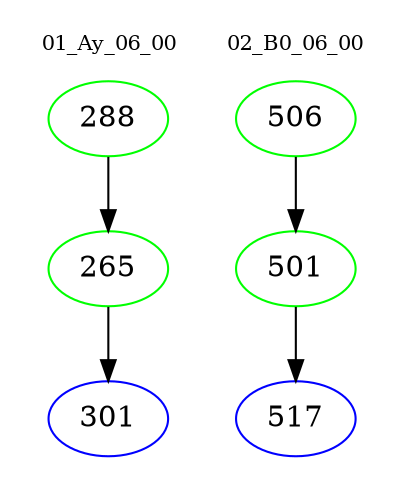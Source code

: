 digraph{
subgraph cluster_0 {
color = white
label = "01_Ay_06_00";
fontsize=10;
T0_288 [label="288", color="green"]
T0_288 -> T0_265 [color="black"]
T0_265 [label="265", color="green"]
T0_265 -> T0_301 [color="black"]
T0_301 [label="301", color="blue"]
}
subgraph cluster_1 {
color = white
label = "02_B0_06_00";
fontsize=10;
T1_506 [label="506", color="green"]
T1_506 -> T1_501 [color="black"]
T1_501 [label="501", color="green"]
T1_501 -> T1_517 [color="black"]
T1_517 [label="517", color="blue"]
}
}
